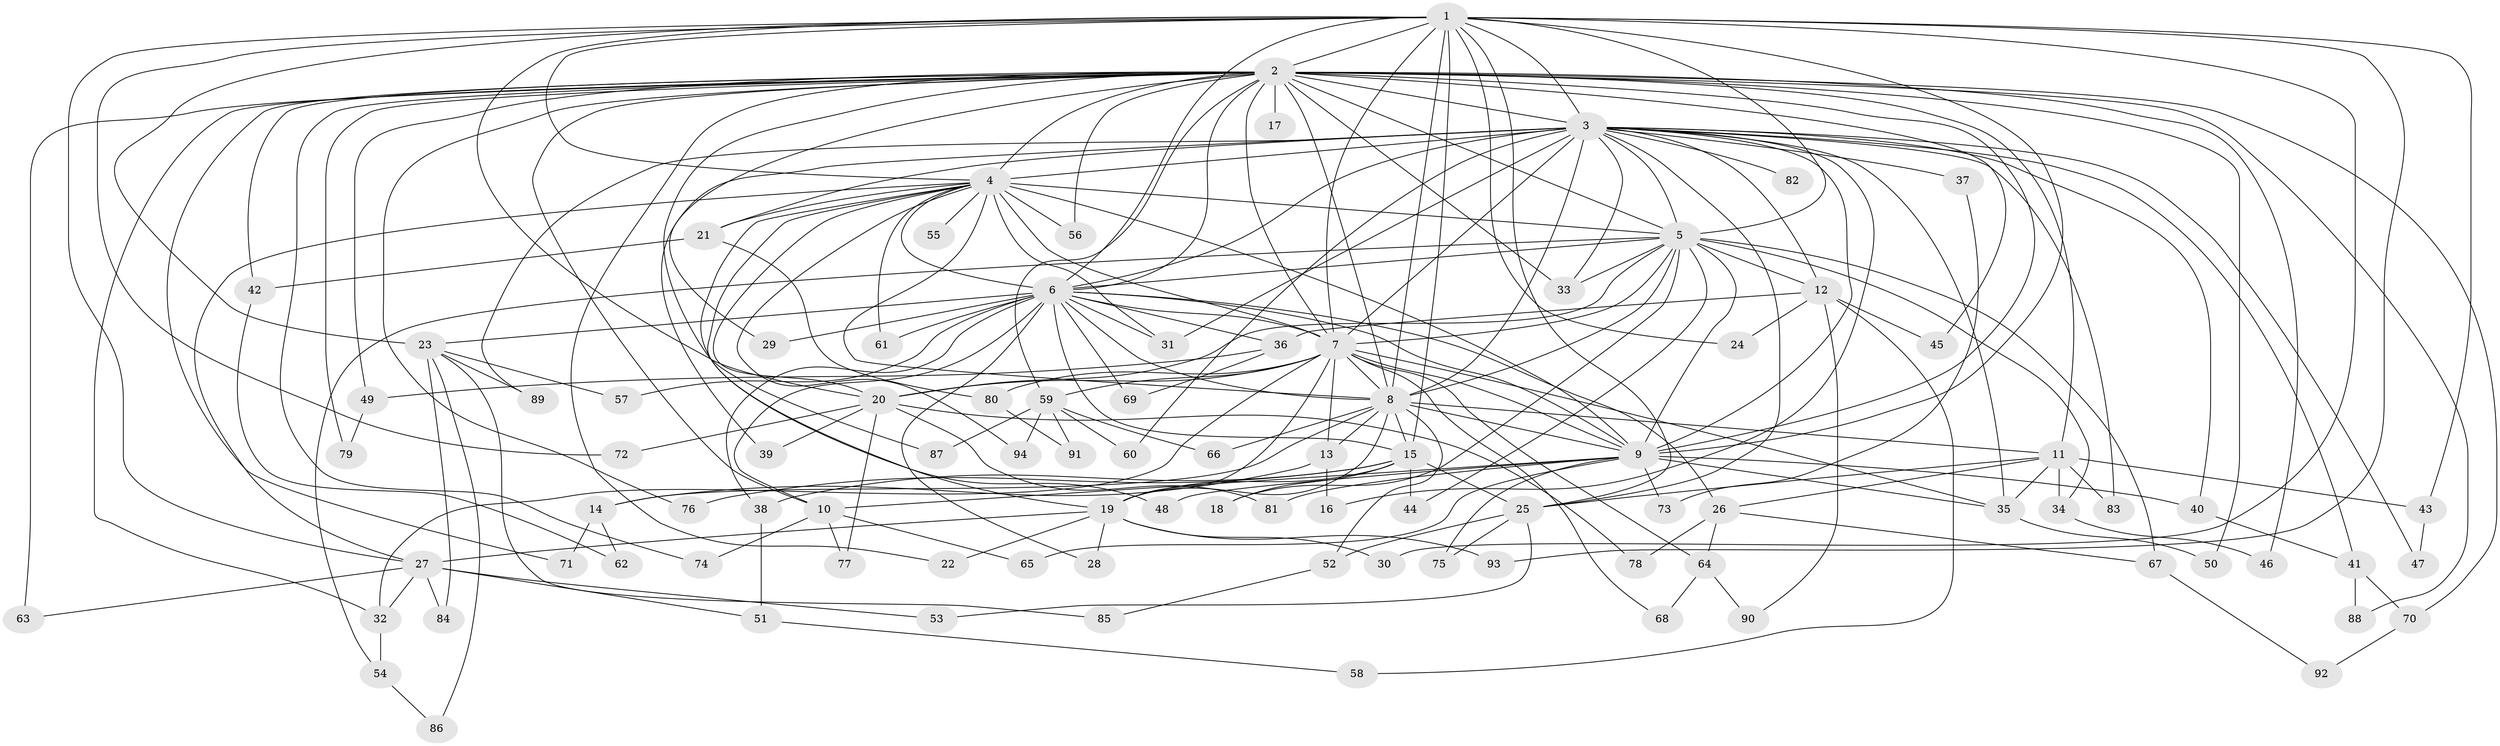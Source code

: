 // original degree distribution, {22: 0.007518796992481203, 20: 0.007518796992481203, 23: 0.015037593984962405, 25: 0.007518796992481203, 17: 0.007518796992481203, 30: 0.007518796992481203, 19: 0.015037593984962405, 18: 0.007518796992481203, 6: 0.015037593984962405, 11: 0.007518796992481203, 9: 0.015037593984962405, 5: 0.022556390977443608, 7: 0.03759398496240601, 3: 0.17293233082706766, 4: 0.09774436090225563, 2: 0.5488721804511278, 8: 0.007518796992481203}
// Generated by graph-tools (version 1.1) at 2025/49/03/04/25 22:49:22]
// undirected, 94 vertices, 216 edges
graph export_dot {
  node [color=gray90,style=filled];
  1;
  2;
  3;
  4;
  5;
  6;
  7;
  8;
  9;
  10;
  11;
  12;
  13;
  14;
  15;
  16;
  17;
  18;
  19;
  20;
  21;
  22;
  23;
  24;
  25;
  26;
  27;
  28;
  29;
  30;
  31;
  32;
  33;
  34;
  35;
  36;
  37;
  38;
  39;
  40;
  41;
  42;
  43;
  44;
  45;
  46;
  47;
  48;
  49;
  50;
  51;
  52;
  53;
  54;
  55;
  56;
  57;
  58;
  59;
  60;
  61;
  62;
  63;
  64;
  65;
  66;
  67;
  68;
  69;
  70;
  71;
  72;
  73;
  74;
  75;
  76;
  77;
  78;
  79;
  80;
  81;
  82;
  83;
  84;
  85;
  86;
  87;
  88;
  89;
  90;
  91;
  92;
  93;
  94;
  1 -- 2 [weight=3.0];
  1 -- 3 [weight=3.0];
  1 -- 4 [weight=1.0];
  1 -- 5 [weight=1.0];
  1 -- 6 [weight=1.0];
  1 -- 7 [weight=1.0];
  1 -- 8 [weight=1.0];
  1 -- 9 [weight=1.0];
  1 -- 15 [weight=1.0];
  1 -- 20 [weight=1.0];
  1 -- 23 [weight=1.0];
  1 -- 24 [weight=1.0];
  1 -- 25 [weight=1.0];
  1 -- 27 [weight=1.0];
  1 -- 30 [weight=1.0];
  1 -- 43 [weight=1.0];
  1 -- 72 [weight=1.0];
  1 -- 93 [weight=1.0];
  2 -- 3 [weight=4.0];
  2 -- 4 [weight=2.0];
  2 -- 5 [weight=2.0];
  2 -- 6 [weight=2.0];
  2 -- 7 [weight=2.0];
  2 -- 8 [weight=2.0];
  2 -- 9 [weight=2.0];
  2 -- 10 [weight=1.0];
  2 -- 11 [weight=2.0];
  2 -- 17 [weight=3.0];
  2 -- 22 [weight=1.0];
  2 -- 29 [weight=1.0];
  2 -- 32 [weight=3.0];
  2 -- 33 [weight=1.0];
  2 -- 42 [weight=1.0];
  2 -- 45 [weight=1.0];
  2 -- 46 [weight=1.0];
  2 -- 49 [weight=1.0];
  2 -- 50 [weight=1.0];
  2 -- 56 [weight=1.0];
  2 -- 59 [weight=1.0];
  2 -- 63 [weight=1.0];
  2 -- 70 [weight=1.0];
  2 -- 71 [weight=1.0];
  2 -- 74 [weight=1.0];
  2 -- 76 [weight=1.0];
  2 -- 79 [weight=1.0];
  2 -- 87 [weight=1.0];
  2 -- 88 [weight=1.0];
  3 -- 4 [weight=1.0];
  3 -- 5 [weight=1.0];
  3 -- 6 [weight=2.0];
  3 -- 7 [weight=2.0];
  3 -- 8 [weight=2.0];
  3 -- 9 [weight=1.0];
  3 -- 12 [weight=1.0];
  3 -- 16 [weight=1.0];
  3 -- 21 [weight=1.0];
  3 -- 25 [weight=1.0];
  3 -- 31 [weight=1.0];
  3 -- 33 [weight=2.0];
  3 -- 35 [weight=1.0];
  3 -- 37 [weight=1.0];
  3 -- 39 [weight=1.0];
  3 -- 40 [weight=1.0];
  3 -- 41 [weight=1.0];
  3 -- 47 [weight=1.0];
  3 -- 60 [weight=1.0];
  3 -- 82 [weight=2.0];
  3 -- 83 [weight=1.0];
  3 -- 89 [weight=1.0];
  4 -- 5 [weight=1.0];
  4 -- 6 [weight=1.0];
  4 -- 7 [weight=2.0];
  4 -- 8 [weight=1.0];
  4 -- 9 [weight=2.0];
  4 -- 19 [weight=1.0];
  4 -- 20 [weight=1.0];
  4 -- 21 [weight=1.0];
  4 -- 27 [weight=1.0];
  4 -- 31 [weight=2.0];
  4 -- 48 [weight=1.0];
  4 -- 55 [weight=1.0];
  4 -- 56 [weight=1.0];
  4 -- 61 [weight=1.0];
  4 -- 94 [weight=1.0];
  5 -- 6 [weight=1.0];
  5 -- 7 [weight=1.0];
  5 -- 8 [weight=1.0];
  5 -- 9 [weight=1.0];
  5 -- 12 [weight=1.0];
  5 -- 18 [weight=1.0];
  5 -- 20 [weight=1.0];
  5 -- 33 [weight=1.0];
  5 -- 34 [weight=1.0];
  5 -- 44 [weight=1.0];
  5 -- 54 [weight=1.0];
  5 -- 67 [weight=1.0];
  6 -- 7 [weight=1.0];
  6 -- 8 [weight=2.0];
  6 -- 9 [weight=1.0];
  6 -- 10 [weight=1.0];
  6 -- 15 [weight=1.0];
  6 -- 23 [weight=1.0];
  6 -- 26 [weight=1.0];
  6 -- 28 [weight=1.0];
  6 -- 29 [weight=1.0];
  6 -- 31 [weight=1.0];
  6 -- 36 [weight=1.0];
  6 -- 38 [weight=1.0];
  6 -- 57 [weight=1.0];
  6 -- 61 [weight=1.0];
  6 -- 69 [weight=1.0];
  7 -- 8 [weight=1.0];
  7 -- 9 [weight=1.0];
  7 -- 13 [weight=1.0];
  7 -- 19 [weight=1.0];
  7 -- 20 [weight=1.0];
  7 -- 32 [weight=5.0];
  7 -- 35 [weight=1.0];
  7 -- 59 [weight=1.0];
  7 -- 64 [weight=1.0];
  7 -- 68 [weight=1.0];
  7 -- 80 [weight=1.0];
  8 -- 9 [weight=1.0];
  8 -- 11 [weight=2.0];
  8 -- 13 [weight=1.0];
  8 -- 14 [weight=1.0];
  8 -- 15 [weight=1.0];
  8 -- 19 [weight=1.0];
  8 -- 52 [weight=1.0];
  8 -- 66 [weight=1.0];
  9 -- 10 [weight=2.0];
  9 -- 35 [weight=1.0];
  9 -- 40 [weight=1.0];
  9 -- 48 [weight=1.0];
  9 -- 65 [weight=1.0];
  9 -- 73 [weight=1.0];
  9 -- 75 [weight=1.0];
  9 -- 81 [weight=1.0];
  10 -- 65 [weight=1.0];
  10 -- 74 [weight=1.0];
  10 -- 77 [weight=1.0];
  11 -- 25 [weight=1.0];
  11 -- 26 [weight=1.0];
  11 -- 34 [weight=1.0];
  11 -- 35 [weight=1.0];
  11 -- 43 [weight=1.0];
  11 -- 83 [weight=1.0];
  12 -- 24 [weight=1.0];
  12 -- 36 [weight=1.0];
  12 -- 45 [weight=1.0];
  12 -- 58 [weight=1.0];
  12 -- 90 [weight=1.0];
  13 -- 14 [weight=1.0];
  13 -- 16 [weight=1.0];
  14 -- 62 [weight=1.0];
  14 -- 71 [weight=1.0];
  15 -- 18 [weight=1.0];
  15 -- 19 [weight=1.0];
  15 -- 25 [weight=1.0];
  15 -- 38 [weight=1.0];
  15 -- 44 [weight=1.0];
  15 -- 76 [weight=1.0];
  19 -- 22 [weight=1.0];
  19 -- 27 [weight=1.0];
  19 -- 28 [weight=1.0];
  19 -- 30 [weight=1.0];
  19 -- 93 [weight=1.0];
  20 -- 39 [weight=1.0];
  20 -- 72 [weight=1.0];
  20 -- 77 [weight=1.0];
  20 -- 78 [weight=1.0];
  20 -- 81 [weight=1.0];
  21 -- 42 [weight=1.0];
  21 -- 80 [weight=1.0];
  23 -- 57 [weight=1.0];
  23 -- 84 [weight=1.0];
  23 -- 85 [weight=1.0];
  23 -- 86 [weight=1.0];
  23 -- 89 [weight=1.0];
  25 -- 52 [weight=1.0];
  25 -- 53 [weight=1.0];
  25 -- 75 [weight=1.0];
  26 -- 64 [weight=1.0];
  26 -- 67 [weight=1.0];
  26 -- 78 [weight=1.0];
  27 -- 32 [weight=1.0];
  27 -- 51 [weight=1.0];
  27 -- 53 [weight=1.0];
  27 -- 63 [weight=1.0];
  27 -- 84 [weight=1.0];
  32 -- 54 [weight=1.0];
  34 -- 46 [weight=1.0];
  35 -- 50 [weight=1.0];
  36 -- 49 [weight=1.0];
  36 -- 69 [weight=1.0];
  37 -- 73 [weight=1.0];
  38 -- 51 [weight=1.0];
  40 -- 41 [weight=1.0];
  41 -- 70 [weight=1.0];
  41 -- 88 [weight=1.0];
  42 -- 62 [weight=1.0];
  43 -- 47 [weight=1.0];
  49 -- 79 [weight=1.0];
  51 -- 58 [weight=1.0];
  52 -- 85 [weight=1.0];
  54 -- 86 [weight=1.0];
  59 -- 60 [weight=1.0];
  59 -- 66 [weight=1.0];
  59 -- 87 [weight=1.0];
  59 -- 91 [weight=1.0];
  59 -- 94 [weight=1.0];
  64 -- 68 [weight=1.0];
  64 -- 90 [weight=1.0];
  67 -- 92 [weight=1.0];
  70 -- 92 [weight=1.0];
  80 -- 91 [weight=1.0];
}
